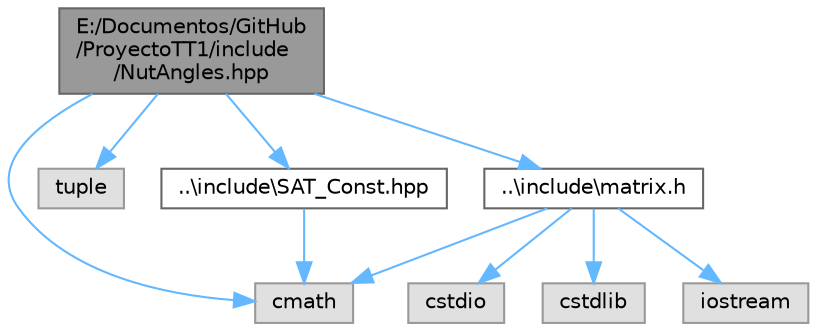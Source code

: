 digraph "E:/Documentos/GitHub/ProyectoTT1/include/NutAngles.hpp"
{
 // LATEX_PDF_SIZE
  bgcolor="transparent";
  edge [fontname=Helvetica,fontsize=10,labelfontname=Helvetica,labelfontsize=10];
  node [fontname=Helvetica,fontsize=10,shape=box,height=0.2,width=0.4];
  Node1 [id="Node000001",label="E:/Documentos/GitHub\l/ProyectoTT1/include\l/NutAngles.hpp",height=0.2,width=0.4,color="gray40", fillcolor="grey60", style="filled", fontcolor="black",tooltip="Este archivo de cabecera contiene una implementación de la función NutAngles."];
  Node1 -> Node2 [id="edge10_Node000001_Node000002",color="steelblue1",style="solid",tooltip=" "];
  Node2 [id="Node000002",label="cmath",height=0.2,width=0.4,color="grey60", fillcolor="#E0E0E0", style="filled",tooltip=" "];
  Node1 -> Node3 [id="edge11_Node000001_Node000003",color="steelblue1",style="solid",tooltip=" "];
  Node3 [id="Node000003",label="tuple",height=0.2,width=0.4,color="grey60", fillcolor="#E0E0E0", style="filled",tooltip=" "];
  Node1 -> Node4 [id="edge12_Node000001_Node000004",color="steelblue1",style="solid",tooltip=" "];
  Node4 [id="Node000004",label="..\\include\\matrix.h",height=0.2,width=0.4,color="grey40", fillcolor="white", style="filled",URL="$matrix_8h.html",tooltip="Este archivo de cabecera contiene una implementación de una clase que representa una matriz."];
  Node4 -> Node5 [id="edge13_Node000004_Node000005",color="steelblue1",style="solid",tooltip=" "];
  Node5 [id="Node000005",label="cstdio",height=0.2,width=0.4,color="grey60", fillcolor="#E0E0E0", style="filled",tooltip=" "];
  Node4 -> Node6 [id="edge14_Node000004_Node000006",color="steelblue1",style="solid",tooltip=" "];
  Node6 [id="Node000006",label="cstdlib",height=0.2,width=0.4,color="grey60", fillcolor="#E0E0E0", style="filled",tooltip=" "];
  Node4 -> Node2 [id="edge15_Node000004_Node000002",color="steelblue1",style="solid",tooltip=" "];
  Node4 -> Node7 [id="edge16_Node000004_Node000007",color="steelblue1",style="solid",tooltip=" "];
  Node7 [id="Node000007",label="iostream",height=0.2,width=0.4,color="grey60", fillcolor="#E0E0E0", style="filled",tooltip=" "];
  Node1 -> Node8 [id="edge17_Node000001_Node000008",color="steelblue1",style="solid",tooltip=" "];
  Node8 [id="Node000008",label="..\\include\\SAT_Const.hpp",height=0.2,width=0.4,color="grey40", fillcolor="white", style="filled",URL="$_s_a_t___const_8hpp.html",tooltip="Este archivo de cabecera contiene una implementación de una clase que contiene diferentes constantes."];
  Node8 -> Node2 [id="edge18_Node000008_Node000002",color="steelblue1",style="solid",tooltip=" "];
}
